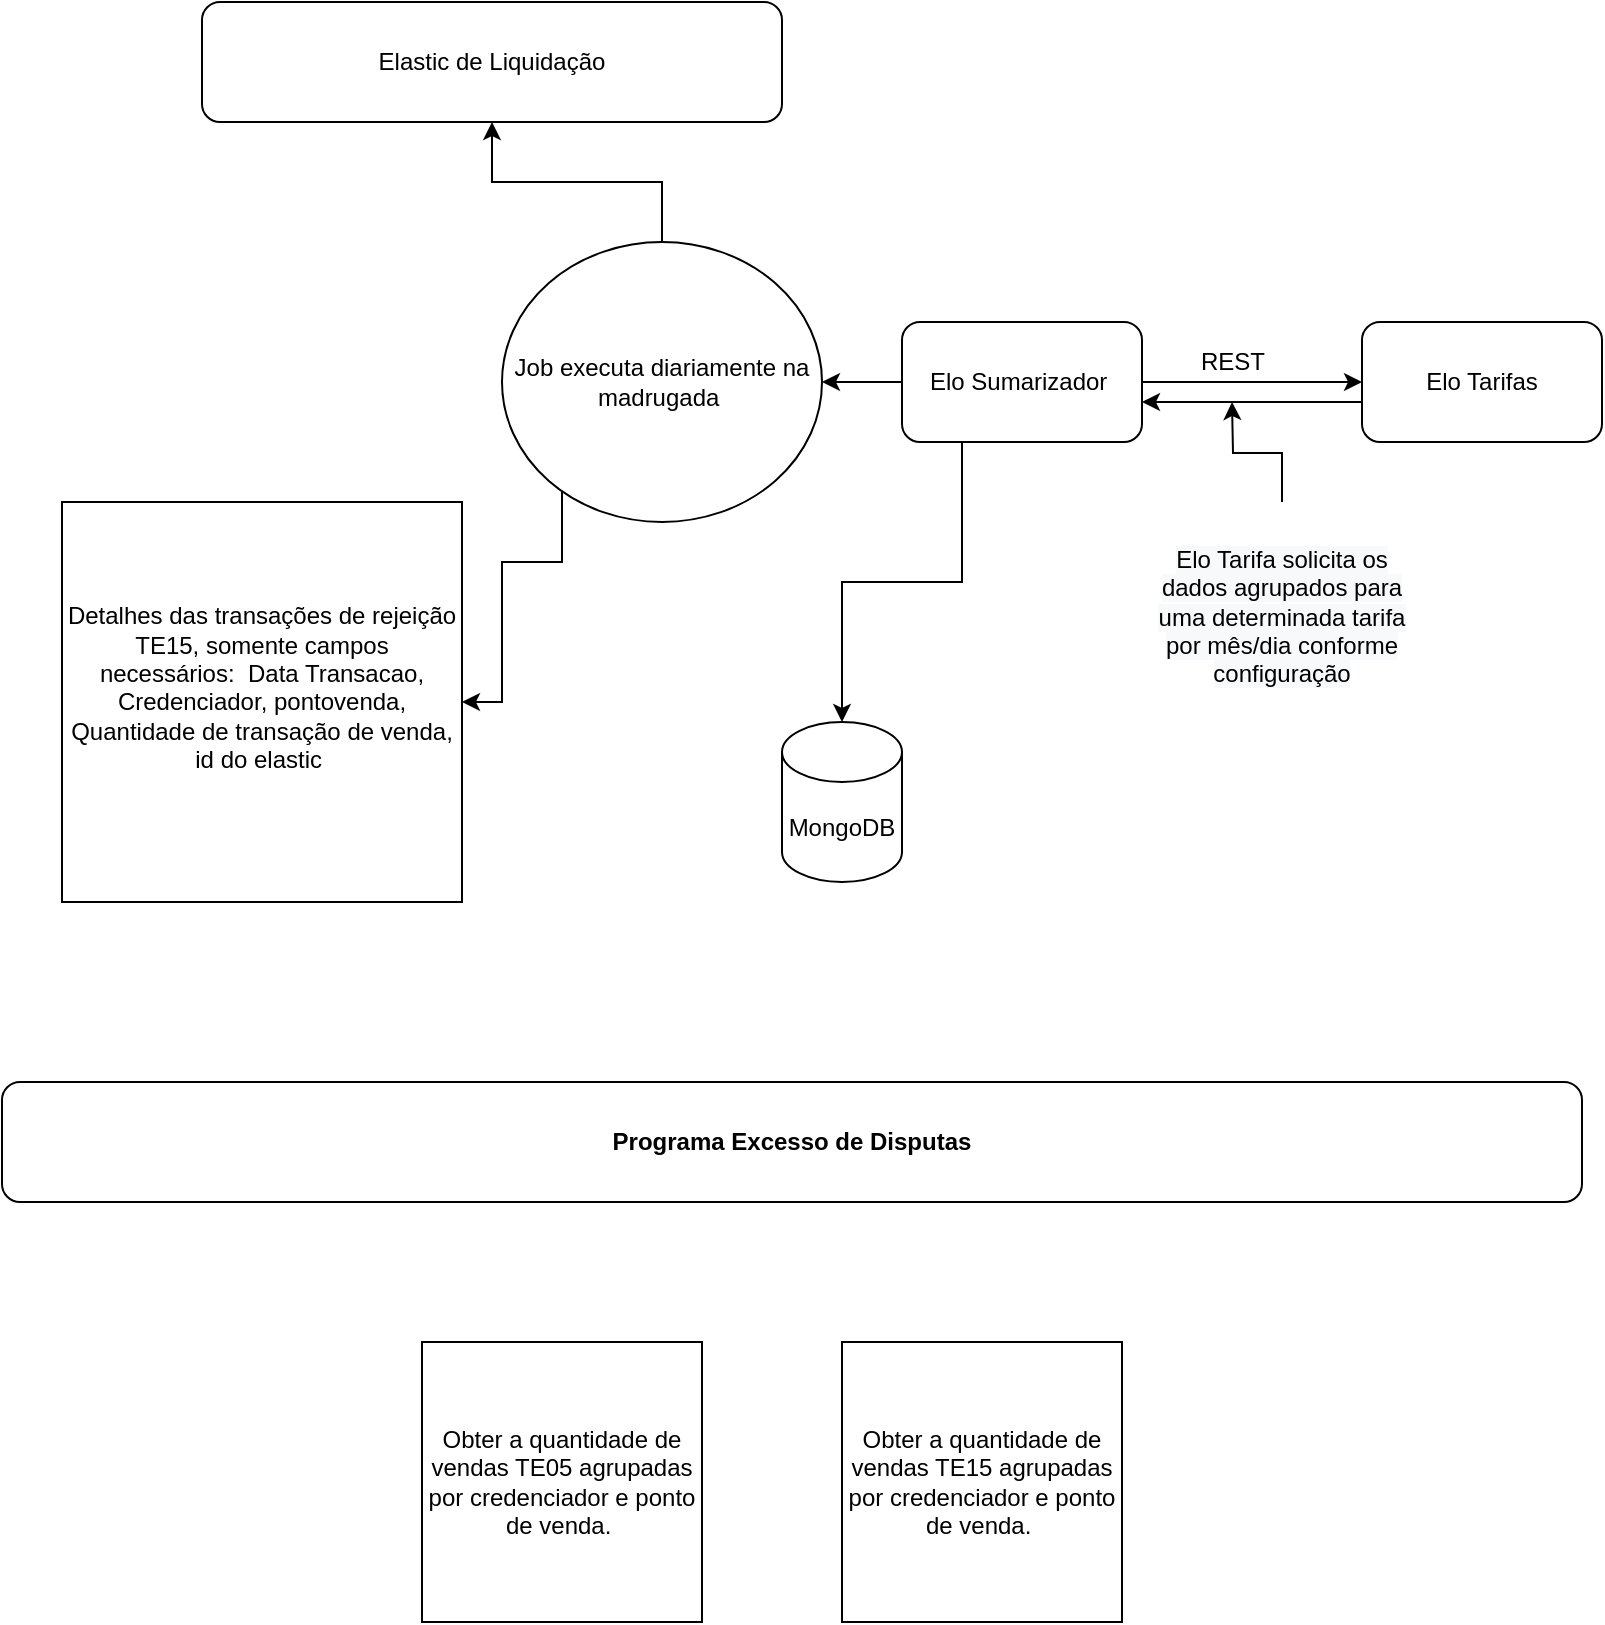 <mxfile version="15.9.4" type="github">
  <diagram id="ChrQOSbGhJHsZ2k16Fdw" name="Page-1">
    <mxGraphModel dx="868" dy="1560" grid="1" gridSize="10" guides="1" tooltips="1" connect="1" arrows="1" fold="1" page="1" pageScale="1" pageWidth="850" pageHeight="1100" math="0" shadow="0">
      <root>
        <mxCell id="0" />
        <mxCell id="1" parent="0" />
        <mxCell id="LSzUc_qTH7OX4sxWmXUj-18" value="" style="edgeStyle=orthogonalEdgeStyle;rounded=0;orthogonalLoop=1;jettySize=auto;html=1;" edge="1" parent="1" source="LSzUc_qTH7OX4sxWmXUj-1" target="LSzUc_qTH7OX4sxWmXUj-2">
          <mxGeometry relative="1" as="geometry" />
        </mxCell>
        <mxCell id="LSzUc_qTH7OX4sxWmXUj-21" value="" style="edgeStyle=orthogonalEdgeStyle;rounded=0;orthogonalLoop=1;jettySize=auto;html=1;" edge="1" parent="1" source="LSzUc_qTH7OX4sxWmXUj-1" target="LSzUc_qTH7OX4sxWmXUj-4">
          <mxGeometry relative="1" as="geometry">
            <Array as="points">
              <mxPoint x="510" y="-150" />
              <mxPoint x="450" y="-150" />
            </Array>
          </mxGeometry>
        </mxCell>
        <mxCell id="LSzUc_qTH7OX4sxWmXUj-22" value="" style="edgeStyle=orthogonalEdgeStyle;rounded=0;orthogonalLoop=1;jettySize=auto;html=1;" edge="1" parent="1" source="LSzUc_qTH7OX4sxWmXUj-1" target="LSzUc_qTH7OX4sxWmXUj-3">
          <mxGeometry relative="1" as="geometry" />
        </mxCell>
        <mxCell id="LSzUc_qTH7OX4sxWmXUj-1" value="Elo Sumarizador&amp;nbsp;" style="rounded=1;whiteSpace=wrap;html=1;" vertex="1" parent="1">
          <mxGeometry x="480" y="-280" width="120" height="60" as="geometry" />
        </mxCell>
        <mxCell id="LSzUc_qTH7OX4sxWmXUj-15" value="" style="edgeStyle=orthogonalEdgeStyle;rounded=0;orthogonalLoop=1;jettySize=auto;html=1;" edge="1" parent="1" source="LSzUc_qTH7OX4sxWmXUj-2" target="LSzUc_qTH7OX4sxWmXUj-1">
          <mxGeometry relative="1" as="geometry">
            <Array as="points">
              <mxPoint x="670" y="-240" />
              <mxPoint x="670" y="-240" />
            </Array>
          </mxGeometry>
        </mxCell>
        <mxCell id="LSzUc_qTH7OX4sxWmXUj-2" value="Elo Tarifas" style="rounded=1;whiteSpace=wrap;html=1;" vertex="1" parent="1">
          <mxGeometry x="710" y="-280" width="120" height="60" as="geometry" />
        </mxCell>
        <mxCell id="LSzUc_qTH7OX4sxWmXUj-8" value="" style="edgeStyle=orthogonalEdgeStyle;rounded=0;orthogonalLoop=1;jettySize=auto;html=1;" edge="1" parent="1" source="LSzUc_qTH7OX4sxWmXUj-3" target="LSzUc_qTH7OX4sxWmXUj-7">
          <mxGeometry relative="1" as="geometry" />
        </mxCell>
        <mxCell id="LSzUc_qTH7OX4sxWmXUj-13" value="" style="edgeStyle=orthogonalEdgeStyle;rounded=0;orthogonalLoop=1;jettySize=auto;html=1;" edge="1" parent="1" source="LSzUc_qTH7OX4sxWmXUj-3" target="LSzUc_qTH7OX4sxWmXUj-6">
          <mxGeometry relative="1" as="geometry">
            <mxPoint x="145" y="-140" as="targetPoint" />
            <Array as="points">
              <mxPoint x="310" y="-160" />
              <mxPoint x="280" y="-160" />
              <mxPoint x="280" y="-90" />
            </Array>
          </mxGeometry>
        </mxCell>
        <mxCell id="LSzUc_qTH7OX4sxWmXUj-3" value="Job executa diariamente na madrugada&amp;nbsp;" style="ellipse;whiteSpace=wrap;html=1;" vertex="1" parent="1">
          <mxGeometry x="280" y="-320" width="160" height="140" as="geometry" />
        </mxCell>
        <mxCell id="LSzUc_qTH7OX4sxWmXUj-4" value="MongoDB" style="shape=cylinder3;whiteSpace=wrap;html=1;boundedLbl=1;backgroundOutline=1;size=15;" vertex="1" parent="1">
          <mxGeometry x="420" y="-80" width="60" height="80" as="geometry" />
        </mxCell>
        <mxCell id="LSzUc_qTH7OX4sxWmXUj-6" value="Detalhes das transações de rejeição TE15, somente campos necessários:&amp;nbsp; Data Transacao, Credenciador, pontovenda, Quantidade de transação de venda, id do elastic&amp;nbsp;&lt;br&gt;&amp;nbsp;" style="whiteSpace=wrap;html=1;aspect=fixed;" vertex="1" parent="1">
          <mxGeometry x="60" y="-190" width="200" height="200" as="geometry" />
        </mxCell>
        <mxCell id="LSzUc_qTH7OX4sxWmXUj-7" value="Elastic de Liquidação" style="rounded=1;whiteSpace=wrap;html=1;" vertex="1" parent="1">
          <mxGeometry x="130" y="-440" width="290" height="60" as="geometry" />
        </mxCell>
        <mxCell id="LSzUc_qTH7OX4sxWmXUj-20" value="REST&lt;br&gt;" style="text;html=1;align=center;verticalAlign=middle;resizable=0;points=[];autosize=1;strokeColor=none;fillColor=none;" vertex="1" parent="1">
          <mxGeometry x="620" y="-270" width="50" height="20" as="geometry" />
        </mxCell>
        <mxCell id="LSzUc_qTH7OX4sxWmXUj-28" value="" style="edgeStyle=orthogonalEdgeStyle;rounded=0;orthogonalLoop=1;jettySize=auto;html=1;" edge="1" parent="1" source="LSzUc_qTH7OX4sxWmXUj-27">
          <mxGeometry relative="1" as="geometry">
            <mxPoint x="645" y="-240" as="targetPoint" />
          </mxGeometry>
        </mxCell>
        <mxCell id="LSzUc_qTH7OX4sxWmXUj-27" value="&lt;br&gt;&lt;br&gt;&lt;span style=&quot;color: rgb(0 , 0 , 0) ; font-family: &amp;#34;helvetica&amp;#34; ; font-size: 12px ; font-style: normal ; font-weight: 400 ; letter-spacing: normal ; text-align: center ; text-indent: 0px ; text-transform: none ; word-spacing: 0px ; background-color: rgb(248 , 249 , 250) ; display: inline ; float: none&quot;&gt;Elo Tarifa solicita os dados agrupados para uma determinada tarifa por mês/dia conforme configuração&lt;br&gt;&lt;/span&gt;&lt;br&gt;" style="whiteSpace=wrap;html=1;strokeColor=none;fillColor=none;glass=1;sketch=0;shadow=0;" vertex="1" parent="1">
          <mxGeometry x="600" y="-190" width="140" height="100" as="geometry" />
        </mxCell>
        <mxCell id="LSzUc_qTH7OX4sxWmXUj-30" value="&lt;b&gt;Programa Excesso de Disputas&lt;/b&gt;" style="rounded=1;whiteSpace=wrap;html=1;shadow=0;glass=1;sketch=0;fillColor=none;" vertex="1" parent="1">
          <mxGeometry x="30" y="100" width="790" height="60" as="geometry" />
        </mxCell>
        <mxCell id="LSzUc_qTH7OX4sxWmXUj-31" value="Obter a quantidade de vendas TE05 agrupadas por credenciador e ponto de venda.&amp;nbsp;" style="whiteSpace=wrap;html=1;aspect=fixed;shadow=0;glass=1;sketch=0;fillColor=none;" vertex="1" parent="1">
          <mxGeometry x="240" y="230" width="140" height="140" as="geometry" />
        </mxCell>
        <mxCell id="LSzUc_qTH7OX4sxWmXUj-32" value="Obter a quantidade de vendas TE15 agrupadas por credenciador e ponto de venda.&amp;nbsp;" style="whiteSpace=wrap;html=1;aspect=fixed;shadow=0;glass=1;sketch=0;fillColor=none;" vertex="1" parent="1">
          <mxGeometry x="450" y="230" width="140" height="140" as="geometry" />
        </mxCell>
      </root>
    </mxGraphModel>
  </diagram>
</mxfile>
